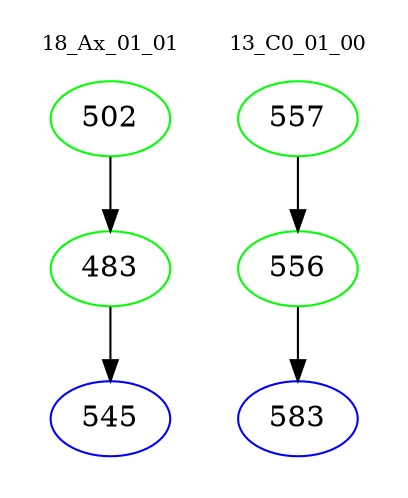 digraph{
subgraph cluster_0 {
color = white
label = "18_Ax_01_01";
fontsize=10;
T0_502 [label="502", color="green"]
T0_502 -> T0_483 [color="black"]
T0_483 [label="483", color="green"]
T0_483 -> T0_545 [color="black"]
T0_545 [label="545", color="blue"]
}
subgraph cluster_1 {
color = white
label = "13_C0_01_00";
fontsize=10;
T1_557 [label="557", color="green"]
T1_557 -> T1_556 [color="black"]
T1_556 [label="556", color="green"]
T1_556 -> T1_583 [color="black"]
T1_583 [label="583", color="blue"]
}
}
